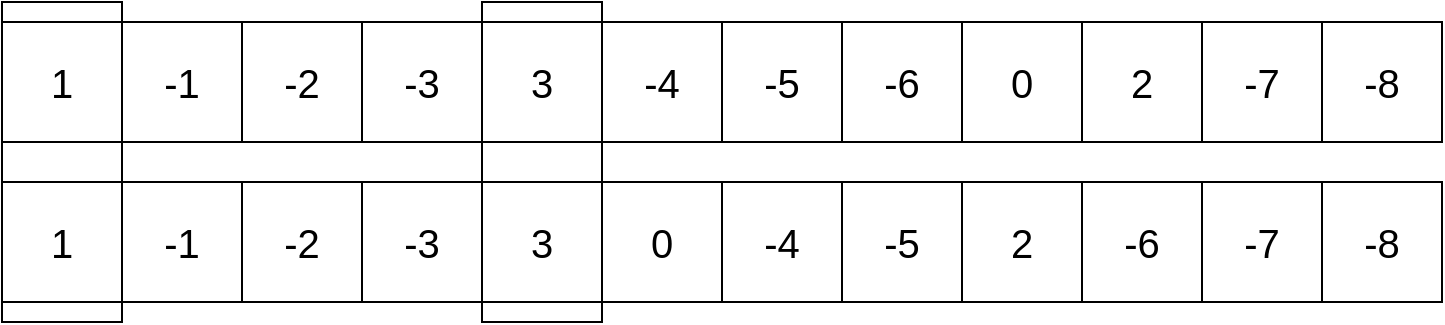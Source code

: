 <mxfile version="21.1.8" type="device">
  <diagram id="6lVLMTXGu-sBJxkR_qro" name="Page-1">
    <mxGraphModel dx="1434" dy="745" grid="1" gridSize="10" guides="1" tooltips="1" connect="1" arrows="1" fold="1" page="1" pageScale="1" pageWidth="850" pageHeight="1100" math="0" shadow="0">
      <root>
        <mxCell id="0" />
        <mxCell id="1" parent="0" />
        <mxCell id="aqWAKgbFBqKvB-rPjWSz-29" value="" style="rounded=0;whiteSpace=wrap;html=1;" vertex="1" parent="1">
          <mxGeometry x="300" y="150" width="60" height="160" as="geometry" />
        </mxCell>
        <mxCell id="aqWAKgbFBqKvB-rPjWSz-26" value="" style="rounded=0;whiteSpace=wrap;html=1;" vertex="1" parent="1">
          <mxGeometry x="60" y="150" width="60" height="160" as="geometry" />
        </mxCell>
        <mxCell id="aqWAKgbFBqKvB-rPjWSz-1" value="&lt;font style=&quot;font-size: 20px;&quot;&gt;1&lt;/font&gt;" style="rounded=0;whiteSpace=wrap;html=1;fontSize=20;" vertex="1" parent="1">
          <mxGeometry x="60" y="160" width="60" height="60" as="geometry" />
        </mxCell>
        <mxCell id="aqWAKgbFBqKvB-rPjWSz-2" value="-1" style="rounded=0;whiteSpace=wrap;html=1;fontSize=20;" vertex="1" parent="1">
          <mxGeometry x="120" y="160" width="60" height="60" as="geometry" />
        </mxCell>
        <mxCell id="aqWAKgbFBqKvB-rPjWSz-3" value="-2" style="rounded=0;whiteSpace=wrap;html=1;fontSize=20;" vertex="1" parent="1">
          <mxGeometry x="180" y="160" width="60" height="60" as="geometry" />
        </mxCell>
        <mxCell id="aqWAKgbFBqKvB-rPjWSz-4" value="-3" style="rounded=0;whiteSpace=wrap;html=1;fontSize=20;" vertex="1" parent="1">
          <mxGeometry x="240" y="160" width="60" height="60" as="geometry" />
        </mxCell>
        <mxCell id="aqWAKgbFBqKvB-rPjWSz-5" value="3" style="rounded=0;whiteSpace=wrap;html=1;fontSize=20;" vertex="1" parent="1">
          <mxGeometry x="300" y="160" width="60" height="60" as="geometry" />
        </mxCell>
        <mxCell id="aqWAKgbFBqKvB-rPjWSz-6" value="-4" style="rounded=0;whiteSpace=wrap;html=1;fontSize=20;" vertex="1" parent="1">
          <mxGeometry x="360" y="160" width="60" height="60" as="geometry" />
        </mxCell>
        <mxCell id="aqWAKgbFBqKvB-rPjWSz-7" value="-5" style="rounded=0;whiteSpace=wrap;html=1;fontSize=20;" vertex="1" parent="1">
          <mxGeometry x="420" y="160" width="60" height="60" as="geometry" />
        </mxCell>
        <mxCell id="aqWAKgbFBqKvB-rPjWSz-8" value="-6" style="rounded=0;whiteSpace=wrap;html=1;fontSize=20;" vertex="1" parent="1">
          <mxGeometry x="480" y="160" width="60" height="60" as="geometry" />
        </mxCell>
        <mxCell id="aqWAKgbFBqKvB-rPjWSz-9" value="0" style="rounded=0;whiteSpace=wrap;html=1;fontSize=20;" vertex="1" parent="1">
          <mxGeometry x="540" y="160" width="60" height="60" as="geometry" />
        </mxCell>
        <mxCell id="aqWAKgbFBqKvB-rPjWSz-10" value="2" style="rounded=0;whiteSpace=wrap;html=1;fontSize=20;" vertex="1" parent="1">
          <mxGeometry x="600" y="160" width="60" height="60" as="geometry" />
        </mxCell>
        <mxCell id="aqWAKgbFBqKvB-rPjWSz-11" value="-7" style="rounded=0;whiteSpace=wrap;html=1;fontSize=20;" vertex="1" parent="1">
          <mxGeometry x="660" y="160" width="60" height="60" as="geometry" />
        </mxCell>
        <mxCell id="aqWAKgbFBqKvB-rPjWSz-12" value="-8" style="rounded=0;whiteSpace=wrap;html=1;fontSize=20;" vertex="1" parent="1">
          <mxGeometry x="720" y="160" width="60" height="60" as="geometry" />
        </mxCell>
        <mxCell id="aqWAKgbFBqKvB-rPjWSz-13" value="1" style="rounded=0;whiteSpace=wrap;html=1;fontSize=20;" vertex="1" parent="1">
          <mxGeometry x="60" y="240" width="60" height="60" as="geometry" />
        </mxCell>
        <mxCell id="aqWAKgbFBqKvB-rPjWSz-14" value="-1" style="rounded=0;whiteSpace=wrap;html=1;fontSize=20;" vertex="1" parent="1">
          <mxGeometry x="120" y="240" width="60" height="60" as="geometry" />
        </mxCell>
        <mxCell id="aqWAKgbFBqKvB-rPjWSz-15" value="-2" style="rounded=0;whiteSpace=wrap;html=1;fontSize=20;" vertex="1" parent="1">
          <mxGeometry x="180" y="240" width="60" height="60" as="geometry" />
        </mxCell>
        <mxCell id="aqWAKgbFBqKvB-rPjWSz-16" value="-3" style="rounded=0;whiteSpace=wrap;html=1;fontSize=20;" vertex="1" parent="1">
          <mxGeometry x="240" y="240" width="60" height="60" as="geometry" />
        </mxCell>
        <mxCell id="aqWAKgbFBqKvB-rPjWSz-17" value="3" style="rounded=0;whiteSpace=wrap;html=1;fontSize=20;" vertex="1" parent="1">
          <mxGeometry x="300" y="240" width="60" height="60" as="geometry" />
        </mxCell>
        <mxCell id="aqWAKgbFBqKvB-rPjWSz-18" value="0" style="rounded=0;whiteSpace=wrap;html=1;fontSize=20;" vertex="1" parent="1">
          <mxGeometry x="360" y="240" width="60" height="60" as="geometry" />
        </mxCell>
        <mxCell id="aqWAKgbFBqKvB-rPjWSz-19" value="-4" style="rounded=0;whiteSpace=wrap;html=1;fontSize=20;" vertex="1" parent="1">
          <mxGeometry x="420" y="240" width="60" height="60" as="geometry" />
        </mxCell>
        <mxCell id="aqWAKgbFBqKvB-rPjWSz-20" value="-5" style="rounded=0;whiteSpace=wrap;html=1;fontSize=20;" vertex="1" parent="1">
          <mxGeometry x="480" y="240" width="60" height="60" as="geometry" />
        </mxCell>
        <mxCell id="aqWAKgbFBqKvB-rPjWSz-21" value="2" style="rounded=0;whiteSpace=wrap;html=1;fontSize=20;" vertex="1" parent="1">
          <mxGeometry x="540" y="240" width="60" height="60" as="geometry" />
        </mxCell>
        <mxCell id="aqWAKgbFBqKvB-rPjWSz-22" value="-6" style="rounded=0;whiteSpace=wrap;html=1;fontSize=20;" vertex="1" parent="1">
          <mxGeometry x="600" y="240" width="60" height="60" as="geometry" />
        </mxCell>
        <mxCell id="aqWAKgbFBqKvB-rPjWSz-23" value="-7" style="rounded=0;whiteSpace=wrap;html=1;fontSize=20;" vertex="1" parent="1">
          <mxGeometry x="660" y="240" width="60" height="60" as="geometry" />
        </mxCell>
        <mxCell id="aqWAKgbFBqKvB-rPjWSz-24" value="-8" style="rounded=0;whiteSpace=wrap;html=1;fontSize=20;" vertex="1" parent="1">
          <mxGeometry x="720" y="240" width="60" height="60" as="geometry" />
        </mxCell>
      </root>
    </mxGraphModel>
  </diagram>
</mxfile>
